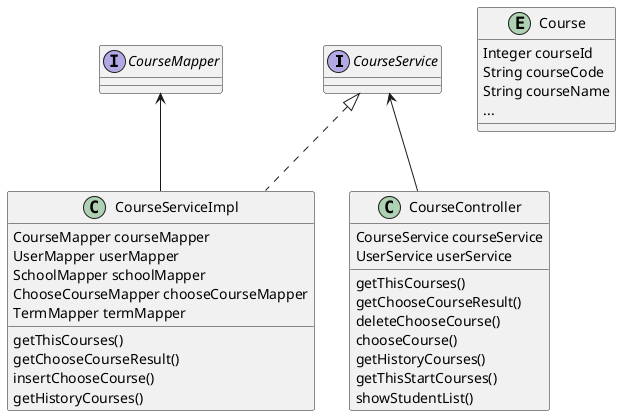 @startuml
'https://plantuml.com/class-diagram

interface CourseService
interface CourseMapper

CourseService  <|.. CourseServiceImpl
CourseService <-- CourseController
CourseMapper <-- CourseServiceImpl

class CourseServiceImpl{
CourseMapper courseMapper
UserMapper userMapper
SchoolMapper schoolMapper
ChooseCourseMapper chooseCourseMapper
TermMapper termMapper
getThisCourses()
getChooseCourseResult()
insertChooseCourse()
getHistoryCourses()

}

entity Course {
Integer courseId
String courseCode
String courseName
...
}
class CourseController {
CourseService courseService
UserService userService
getThisCourses()
getChooseCourseResult()
deleteChooseCourse()
chooseCourse()
getHistoryCourses()
getThisStartCourses()
showStudentList()
}


@enduml